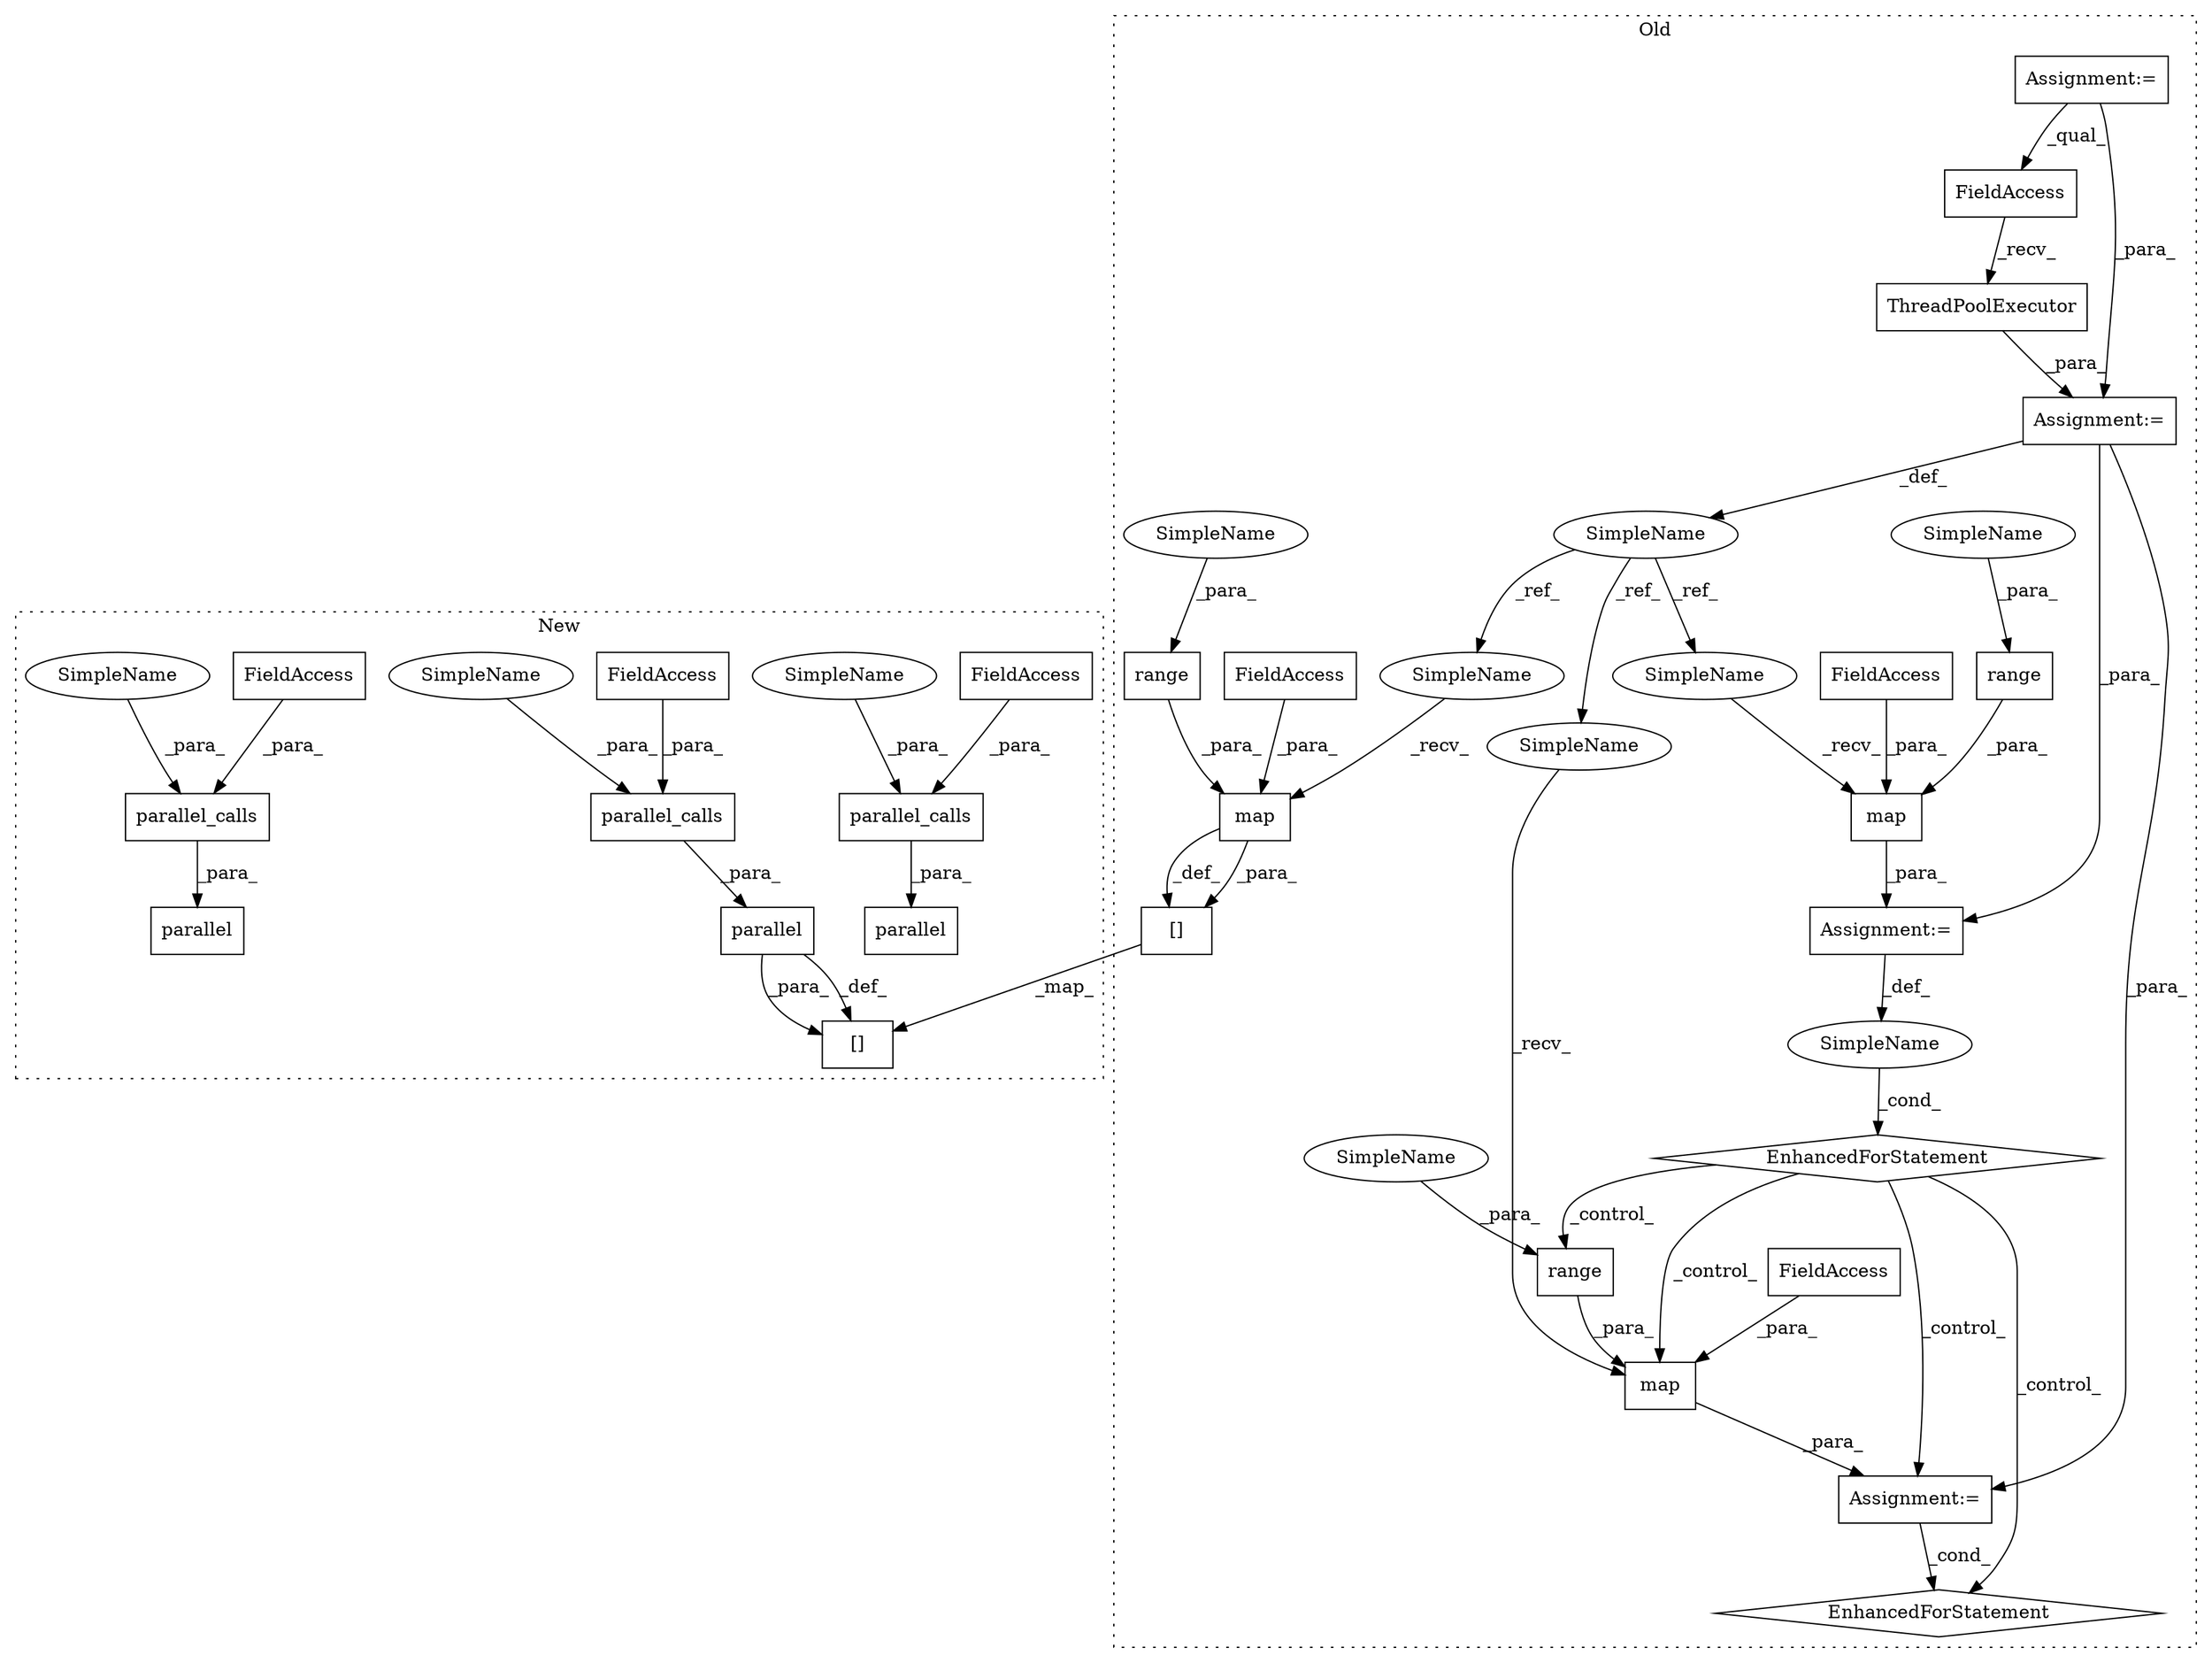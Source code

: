 digraph G {
subgraph cluster0 {
1 [label="EnhancedForStatement" a="70" s="15831,15928" l="53,2" shape="diamond"];
3 [label="range" a="32" s="15913,15926" l="6,1" shape="box"];
5 [label="range" a="32" s="15485,15498" l="6,1" shape="box"];
6 [label="[]" a="2" s="15510,15534" l="19,1" shape="box"];
8 [label="range" a="32" s="16042,16055" l="6,1" shape="box"];
10 [label="SimpleName" a="42" s="15888" l="1" shape="ellipse"];
11 [label="ThreadPoolExecutor" a="32" s="15345,15371" l="19,1" shape="box"];
12 [label="FieldAccess" a="22" s="15326" l="18" shape="box"];
13 [label="map" a="32" s="16020,16056" l="4,1" shape="box"];
14 [label="FieldAccess" a="22" s="16024" l="17" shape="box"];
15 [label="SimpleName" a="42" s="15317" l="8" shape="ellipse"];
16 [label="map" a="32" s="15901,15927" l="4,1" shape="box"];
17 [label="FieldAccess" a="22" s="15905" l="7" shape="box"];
18 [label="map" a="32" s="15466,15499" l="4,1" shape="box"];
19 [label="FieldAccess" a="22" s="15470" l="14" shape="box"];
20 [label="Assignment:=" a="7" s="13998" l="10" shape="box"];
21 [label="Assignment:=" a="7" s="15831,15928" l="53,2" shape="box"];
22 [label="Assignment:=" a="7" s="15325" l="1" shape="box"];
29 [label="EnhancedForStatement" a="70" s="15950,16057" l="53,2" shape="diamond"];
30 [label="Assignment:=" a="7" s="15950,16057" l="53,2" shape="box"];
31 [label="SimpleName" a="42" s="15919" l="7" shape="ellipse"];
32 [label="SimpleName" a="42" s="16048" l="7" shape="ellipse"];
33 [label="SimpleName" a="42" s="15491" l="7" shape="ellipse"];
37 [label="SimpleName" a="42" s="16011" l="8" shape="ellipse"];
38 [label="SimpleName" a="42" s="15457" l="8" shape="ellipse"];
39 [label="SimpleName" a="42" s="15892" l="8" shape="ellipse"];
label = "Old";
style="dotted";
}
subgraph cluster1 {
2 [label="parallel_calls" a="32" s="14978,15015" l="15,1" shape="box"];
4 [label="parallel" a="32" s="14969,15016" l="9,1" shape="box"];
7 [label="[]" a="2" s="15027,15051" l="19,1" shape="box"];
9 [label="FieldAccess" a="22" s="14993" l="14" shape="box"];
23 [label="parallel_calls" a="32" s="15357,15387" l="15,1" shape="box"];
24 [label="parallel" a="32" s="15348,15388" l="9,1" shape="box"];
25 [label="FieldAccess" a="22" s="15372" l="7" shape="box"];
26 [label="parallel_calls" a="32" s="15404,15444" l="15,1" shape="box"];
27 [label="parallel" a="32" s="15395,15445" l="9,1" shape="box"];
28 [label="FieldAccess" a="22" s="15419" l="17" shape="box"];
34 [label="SimpleName" a="42" s="15380" l="7" shape="ellipse"];
35 [label="SimpleName" a="42" s="15437" l="7" shape="ellipse"];
36 [label="SimpleName" a="42" s="15008" l="7" shape="ellipse"];
label = "New";
style="dotted";
}
1 -> 29 [label="_control_"];
1 -> 30 [label="_control_"];
1 -> 8 [label="_control_"];
1 -> 13 [label="_control_"];
2 -> 4 [label="_para_"];
3 -> 16 [label="_para_"];
4 -> 7 [label="_para_"];
4 -> 7 [label="_def_"];
5 -> 18 [label="_para_"];
6 -> 7 [label="_map_"];
8 -> 13 [label="_para_"];
9 -> 2 [label="_para_"];
10 -> 1 [label="_cond_"];
11 -> 22 [label="_para_"];
12 -> 11 [label="_recv_"];
13 -> 30 [label="_para_"];
14 -> 13 [label="_para_"];
15 -> 39 [label="_ref_"];
15 -> 37 [label="_ref_"];
15 -> 38 [label="_ref_"];
16 -> 21 [label="_para_"];
17 -> 16 [label="_para_"];
18 -> 6 [label="_para_"];
18 -> 6 [label="_def_"];
19 -> 18 [label="_para_"];
20 -> 22 [label="_para_"];
20 -> 12 [label="_qual_"];
21 -> 10 [label="_def_"];
22 -> 15 [label="_def_"];
22 -> 30 [label="_para_"];
22 -> 21 [label="_para_"];
23 -> 24 [label="_para_"];
25 -> 23 [label="_para_"];
26 -> 27 [label="_para_"];
28 -> 26 [label="_para_"];
30 -> 29 [label="_cond_"];
31 -> 3 [label="_para_"];
32 -> 8 [label="_para_"];
33 -> 5 [label="_para_"];
34 -> 23 [label="_para_"];
35 -> 26 [label="_para_"];
36 -> 2 [label="_para_"];
37 -> 13 [label="_recv_"];
38 -> 18 [label="_recv_"];
39 -> 16 [label="_recv_"];
}